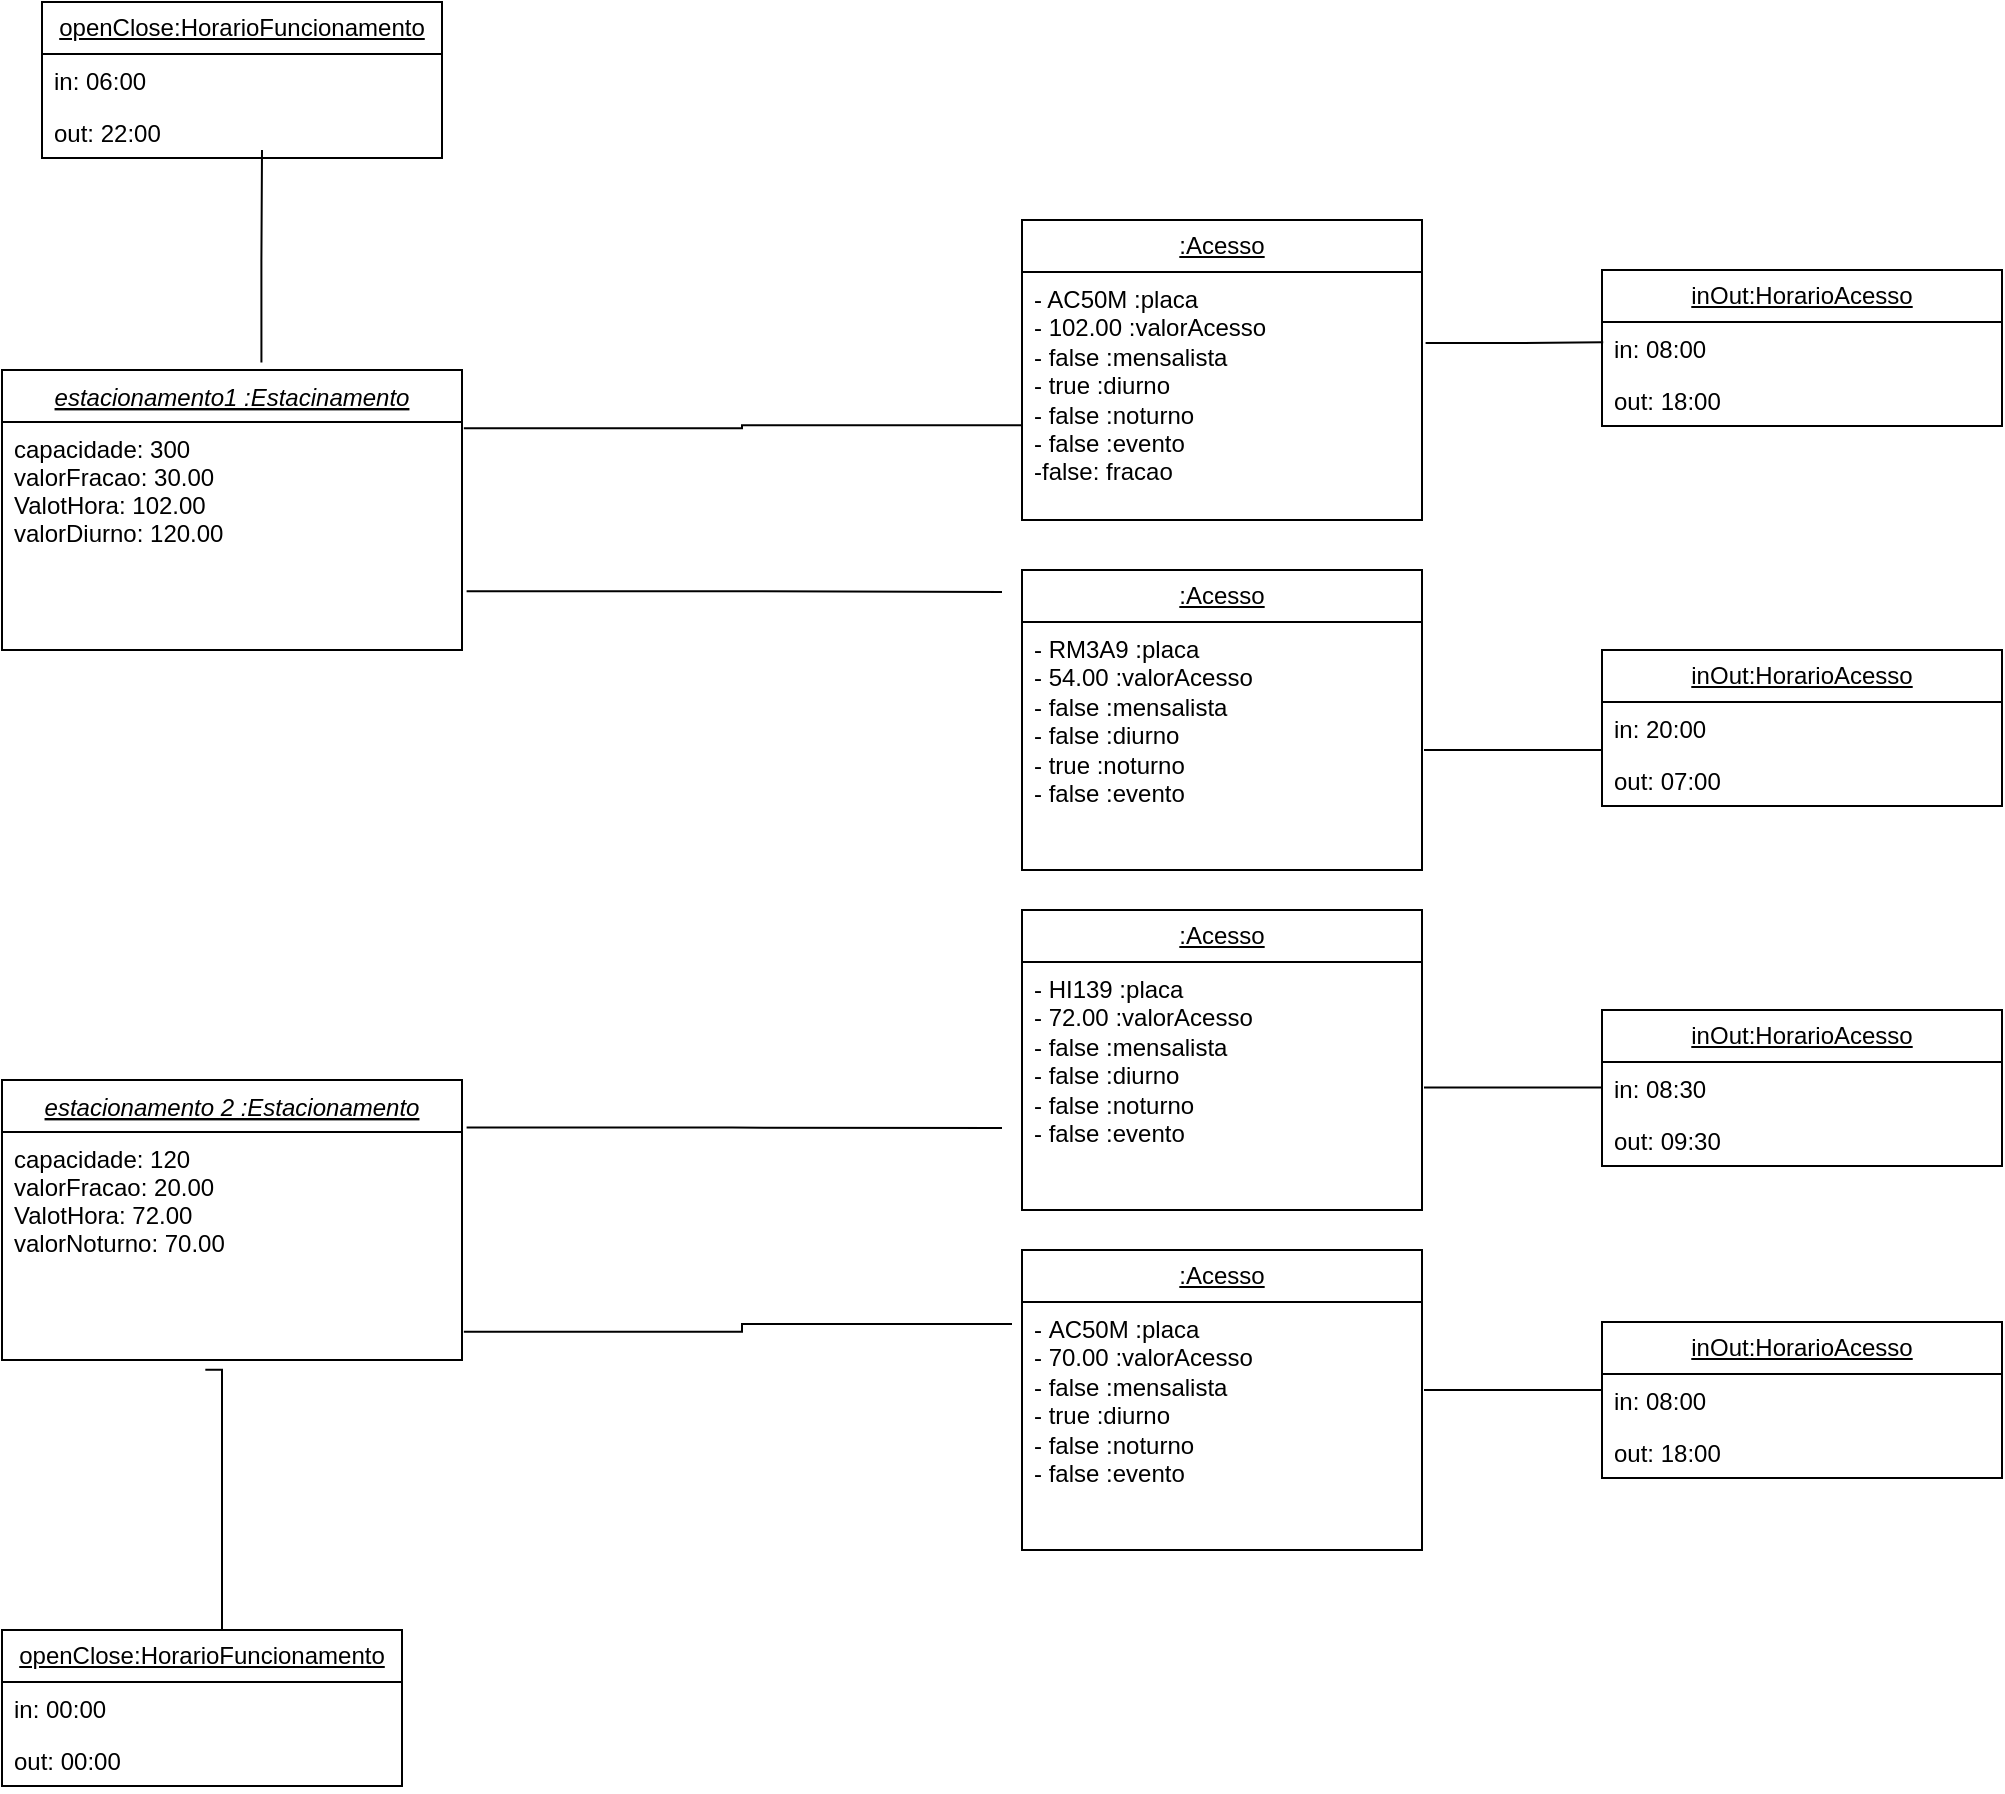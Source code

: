 <mxfile version="21.3.2" type="google">
  <diagram id="He-pfbhHF_52gu7V2dkw" name="Página-1">
    <mxGraphModel dx="1843" dy="1916" grid="1" gridSize="10" guides="1" tooltips="1" connect="1" arrows="1" fold="1" page="1" pageScale="1" pageWidth="827" pageHeight="1169" math="0" shadow="0">
      <root>
        <mxCell id="WIyWlLk6GJQsqaUBKTNV-0" />
        <mxCell id="WIyWlLk6GJQsqaUBKTNV-1" parent="WIyWlLk6GJQsqaUBKTNV-0" />
        <mxCell id="zkfFHV4jXpPFQw0GAbJ--0" value="estacionamento1 :Estacinamento" style="swimlane;fontStyle=6;align=center;verticalAlign=top;childLayout=stackLayout;horizontal=1;startSize=26;horizontalStack=0;resizeParent=1;resizeLast=0;collapsible=1;marginBottom=0;rounded=0;shadow=0;strokeWidth=1;" parent="WIyWlLk6GJQsqaUBKTNV-1" vertex="1">
          <mxGeometry x="80" y="90" width="230" height="140" as="geometry">
            <mxRectangle x="230" y="140" width="160" height="26" as="alternateBounds" />
          </mxGeometry>
        </mxCell>
        <mxCell id="zkfFHV4jXpPFQw0GAbJ--1" value="capacidade: 300&#xa;valorFracao: 30.00&#xa;ValotHora: 102.00&#xa;valorDiurno: 120.00&#xa;" style="text;align=left;verticalAlign=top;spacingLeft=4;spacingRight=4;overflow=hidden;rotatable=0;points=[[0,0.5],[1,0.5]];portConstraint=eastwest;" parent="zkfFHV4jXpPFQw0GAbJ--0" vertex="1">
          <mxGeometry y="26" width="230" height="114" as="geometry" />
        </mxCell>
        <mxCell id="Rg48Sche9cE2XQFXGQyf-0" value="estacionamento 2 :Estacionamento" style="swimlane;fontStyle=6;align=center;verticalAlign=top;childLayout=stackLayout;horizontal=1;startSize=26;horizontalStack=0;resizeParent=1;resizeLast=0;collapsible=1;marginBottom=0;rounded=0;shadow=0;strokeWidth=1;" parent="WIyWlLk6GJQsqaUBKTNV-1" vertex="1">
          <mxGeometry x="80" y="445" width="230" height="140" as="geometry">
            <mxRectangle x="230" y="140" width="160" height="26" as="alternateBounds" />
          </mxGeometry>
        </mxCell>
        <mxCell id="Rg48Sche9cE2XQFXGQyf-1" value="capacidade: 120&#xa;valorFracao: 20.00&#xa;ValotHora: 72.00&#xa;valorNoturno: 70.00&#xa;" style="text;align=left;verticalAlign=top;spacingLeft=4;spacingRight=4;overflow=hidden;rotatable=0;points=[[0,0.5],[1,0.5]];portConstraint=eastwest;" parent="Rg48Sche9cE2XQFXGQyf-0" vertex="1">
          <mxGeometry y="26" width="230" height="114" as="geometry" />
        </mxCell>
        <mxCell id="Rg48Sche9cE2XQFXGQyf-10" value="&lt;u&gt;:Acesso&lt;/u&gt;" style="swimlane;fontStyle=0;childLayout=stackLayout;horizontal=1;startSize=26;fillColor=none;horizontalStack=0;resizeParent=1;resizeParentMax=0;resizeLast=0;collapsible=1;marginBottom=0;whiteSpace=wrap;html=1;" parent="WIyWlLk6GJQsqaUBKTNV-1" vertex="1">
          <mxGeometry x="590" y="15" width="200" height="150" as="geometry" />
        </mxCell>
        <mxCell id="Rg48Sche9cE2XQFXGQyf-11" value="- AC50M&amp;nbsp;:placa&lt;br&gt;- 102.00 :valorAcesso&lt;br&gt;- false :mensalista&lt;br&gt;- true :diurno&lt;br&gt;- false :noturno&lt;br&gt;- false :evento&lt;br&gt;-false: fracao" style="text;strokeColor=none;fillColor=none;align=left;verticalAlign=top;spacingLeft=4;spacingRight=4;overflow=hidden;rotatable=0;points=[[0,0.5],[1,0.5]];portConstraint=eastwest;whiteSpace=wrap;html=1;" parent="Rg48Sche9cE2XQFXGQyf-10" vertex="1">
          <mxGeometry y="26" width="200" height="124" as="geometry" />
        </mxCell>
        <mxCell id="Rg48Sche9cE2XQFXGQyf-20" value="&lt;u&gt;:Acesso&lt;/u&gt;" style="swimlane;fontStyle=0;childLayout=stackLayout;horizontal=1;startSize=26;fillColor=none;horizontalStack=0;resizeParent=1;resizeParentMax=0;resizeLast=0;collapsible=1;marginBottom=0;whiteSpace=wrap;html=1;" parent="WIyWlLk6GJQsqaUBKTNV-1" vertex="1">
          <mxGeometry x="590" y="190" width="200" height="150" as="geometry" />
        </mxCell>
        <mxCell id="Rg48Sche9cE2XQFXGQyf-21" value="-&amp;nbsp;RM3A9&amp;nbsp;:placa&lt;br&gt;- 54.00 :valorAcesso&lt;br&gt;- false :mensalista&lt;br&gt;- false :diurno&lt;br&gt;- true :noturno&lt;br&gt;- false :evento" style="text;strokeColor=none;fillColor=none;align=left;verticalAlign=top;spacingLeft=4;spacingRight=4;overflow=hidden;rotatable=0;points=[[0,0.5],[1,0.5]];portConstraint=eastwest;whiteSpace=wrap;html=1;" parent="Rg48Sche9cE2XQFXGQyf-20" vertex="1">
          <mxGeometry y="26" width="200" height="124" as="geometry" />
        </mxCell>
        <mxCell id="Rg48Sche9cE2XQFXGQyf-22" value="&lt;u&gt;:Acesso&lt;/u&gt;" style="swimlane;fontStyle=0;childLayout=stackLayout;horizontal=1;startSize=26;fillColor=none;horizontalStack=0;resizeParent=1;resizeParentMax=0;resizeLast=0;collapsible=1;marginBottom=0;whiteSpace=wrap;html=1;" parent="WIyWlLk6GJQsqaUBKTNV-1" vertex="1">
          <mxGeometry x="590" y="360" width="200" height="150" as="geometry" />
        </mxCell>
        <mxCell id="Rg48Sche9cE2XQFXGQyf-23" value="-&amp;nbsp;HI139&amp;nbsp;:placa&lt;br&gt;- 72.00 :valorAcesso&lt;br&gt;- false :mensalista&lt;br&gt;- false :diurno&lt;br&gt;- false :noturno&lt;br&gt;- false :evento" style="text;strokeColor=none;fillColor=none;align=left;verticalAlign=top;spacingLeft=4;spacingRight=4;overflow=hidden;rotatable=0;points=[[0,0.5],[1,0.5]];portConstraint=eastwest;whiteSpace=wrap;html=1;" parent="Rg48Sche9cE2XQFXGQyf-22" vertex="1">
          <mxGeometry y="26" width="200" height="124" as="geometry" />
        </mxCell>
        <mxCell id="Rg48Sche9cE2XQFXGQyf-24" value="&lt;u&gt;:Acesso&lt;/u&gt;" style="swimlane;fontStyle=0;childLayout=stackLayout;horizontal=1;startSize=26;fillColor=none;horizontalStack=0;resizeParent=1;resizeParentMax=0;resizeLast=0;collapsible=1;marginBottom=0;whiteSpace=wrap;html=1;" parent="WIyWlLk6GJQsqaUBKTNV-1" vertex="1">
          <mxGeometry x="590" y="530" width="200" height="150" as="geometry" />
        </mxCell>
        <mxCell id="Rg48Sche9cE2XQFXGQyf-25" value="-&amp;nbsp;AC50M :placa&lt;br&gt;- 70.00 :valorAcesso&lt;br&gt;- false :mensalista&lt;br&gt;- true :diurno&lt;br&gt;- false :noturno&lt;br&gt;- false :evento" style="text;strokeColor=none;fillColor=none;align=left;verticalAlign=top;spacingLeft=4;spacingRight=4;overflow=hidden;rotatable=0;points=[[0,0.5],[1,0.5]];portConstraint=eastwest;whiteSpace=wrap;html=1;" parent="Rg48Sche9cE2XQFXGQyf-24" vertex="1">
          <mxGeometry y="26" width="200" height="124" as="geometry" />
        </mxCell>
        <mxCell id="Rqd5GMoUPTNNjES2_OAK-5" value="&lt;u&gt;openClose:HorarioFuncionamento&lt;/u&gt;" style="swimlane;fontStyle=0;childLayout=stackLayout;horizontal=1;startSize=26;fillColor=none;horizontalStack=0;resizeParent=1;resizeParentMax=0;resizeLast=0;collapsible=1;marginBottom=0;whiteSpace=wrap;html=1;" vertex="1" parent="WIyWlLk6GJQsqaUBKTNV-1">
          <mxGeometry x="80" y="720" width="200" height="78" as="geometry" />
        </mxCell>
        <mxCell id="Rqd5GMoUPTNNjES2_OAK-6" value="in: 00:00" style="text;strokeColor=none;fillColor=none;align=left;verticalAlign=top;spacingLeft=4;spacingRight=4;overflow=hidden;rotatable=0;points=[[0,0.5],[1,0.5]];portConstraint=eastwest;whiteSpace=wrap;html=1;" vertex="1" parent="Rqd5GMoUPTNNjES2_OAK-5">
          <mxGeometry y="26" width="200" height="26" as="geometry" />
        </mxCell>
        <mxCell id="Rqd5GMoUPTNNjES2_OAK-7" value="out: 00:00" style="text;strokeColor=none;fillColor=none;align=left;verticalAlign=top;spacingLeft=4;spacingRight=4;overflow=hidden;rotatable=0;points=[[0,0.5],[1,0.5]];portConstraint=eastwest;whiteSpace=wrap;html=1;" vertex="1" parent="Rqd5GMoUPTNNjES2_OAK-5">
          <mxGeometry y="52" width="200" height="26" as="geometry" />
        </mxCell>
        <mxCell id="Rqd5GMoUPTNNjES2_OAK-10" value="" style="endArrow=none;html=1;edgeStyle=orthogonalEdgeStyle;rounded=0;exitX=0.564;exitY=-0.027;exitDx=0;exitDy=0;exitPerimeter=0;" edge="1" parent="WIyWlLk6GJQsqaUBKTNV-1" source="zkfFHV4jXpPFQw0GAbJ--0">
          <mxGeometry relative="1" as="geometry">
            <mxPoint x="300" y="120" as="sourcePoint" />
            <mxPoint x="210" y="-20" as="targetPoint" />
          </mxGeometry>
        </mxCell>
        <mxCell id="Rqd5GMoUPTNNjES2_OAK-17" value="&lt;u&gt;inOut:HorarioAcesso&lt;/u&gt;" style="swimlane;fontStyle=0;childLayout=stackLayout;horizontal=1;startSize=26;fillColor=none;horizontalStack=0;resizeParent=1;resizeParentMax=0;resizeLast=0;collapsible=1;marginBottom=0;whiteSpace=wrap;html=1;" vertex="1" parent="WIyWlLk6GJQsqaUBKTNV-1">
          <mxGeometry x="880" y="40" width="200" height="78" as="geometry" />
        </mxCell>
        <mxCell id="Rqd5GMoUPTNNjES2_OAK-18" value="in: 08:00" style="text;strokeColor=none;fillColor=none;align=left;verticalAlign=top;spacingLeft=4;spacingRight=4;overflow=hidden;rotatable=0;points=[[0,0.5],[1,0.5]];portConstraint=eastwest;whiteSpace=wrap;html=1;" vertex="1" parent="Rqd5GMoUPTNNjES2_OAK-17">
          <mxGeometry y="26" width="200" height="26" as="geometry" />
        </mxCell>
        <mxCell id="Rqd5GMoUPTNNjES2_OAK-19" value="out: 18:00" style="text;strokeColor=none;fillColor=none;align=left;verticalAlign=top;spacingLeft=4;spacingRight=4;overflow=hidden;rotatable=0;points=[[0,0.5],[1,0.5]];portConstraint=eastwest;whiteSpace=wrap;html=1;" vertex="1" parent="Rqd5GMoUPTNNjES2_OAK-17">
          <mxGeometry y="52" width="200" height="26" as="geometry" />
        </mxCell>
        <mxCell id="Rqd5GMoUPTNNjES2_OAK-23" value="&lt;u&gt;inOut:HorarioAcesso&lt;/u&gt;" style="swimlane;fontStyle=0;childLayout=stackLayout;horizontal=1;startSize=26;fillColor=none;horizontalStack=0;resizeParent=1;resizeParentMax=0;resizeLast=0;collapsible=1;marginBottom=0;whiteSpace=wrap;html=1;" vertex="1" parent="WIyWlLk6GJQsqaUBKTNV-1">
          <mxGeometry x="880" y="230" width="200" height="78" as="geometry" />
        </mxCell>
        <mxCell id="Rqd5GMoUPTNNjES2_OAK-24" value="in: 20:00" style="text;strokeColor=none;fillColor=none;align=left;verticalAlign=top;spacingLeft=4;spacingRight=4;overflow=hidden;rotatable=0;points=[[0,0.5],[1,0.5]];portConstraint=eastwest;whiteSpace=wrap;html=1;" vertex="1" parent="Rqd5GMoUPTNNjES2_OAK-23">
          <mxGeometry y="26" width="200" height="26" as="geometry" />
        </mxCell>
        <mxCell id="Rqd5GMoUPTNNjES2_OAK-25" value="out: 07:00" style="text;strokeColor=none;fillColor=none;align=left;verticalAlign=top;spacingLeft=4;spacingRight=4;overflow=hidden;rotatable=0;points=[[0,0.5],[1,0.5]];portConstraint=eastwest;whiteSpace=wrap;html=1;" vertex="1" parent="Rqd5GMoUPTNNjES2_OAK-23">
          <mxGeometry y="52" width="200" height="26" as="geometry" />
        </mxCell>
        <mxCell id="Rqd5GMoUPTNNjES2_OAK-26" value="&lt;u&gt;inOut:HorarioAcesso&lt;/u&gt;" style="swimlane;fontStyle=0;childLayout=stackLayout;horizontal=1;startSize=26;fillColor=none;horizontalStack=0;resizeParent=1;resizeParentMax=0;resizeLast=0;collapsible=1;marginBottom=0;whiteSpace=wrap;html=1;" vertex="1" parent="WIyWlLk6GJQsqaUBKTNV-1">
          <mxGeometry x="880" y="410" width="200" height="78" as="geometry" />
        </mxCell>
        <mxCell id="Rqd5GMoUPTNNjES2_OAK-27" value="in: 08:30" style="text;strokeColor=none;fillColor=none;align=left;verticalAlign=top;spacingLeft=4;spacingRight=4;overflow=hidden;rotatable=0;points=[[0,0.5],[1,0.5]];portConstraint=eastwest;whiteSpace=wrap;html=1;" vertex="1" parent="Rqd5GMoUPTNNjES2_OAK-26">
          <mxGeometry y="26" width="200" height="26" as="geometry" />
        </mxCell>
        <mxCell id="Rqd5GMoUPTNNjES2_OAK-28" value="out: 09:30" style="text;strokeColor=none;fillColor=none;align=left;verticalAlign=top;spacingLeft=4;spacingRight=4;overflow=hidden;rotatable=0;points=[[0,0.5],[1,0.5]];portConstraint=eastwest;whiteSpace=wrap;html=1;" vertex="1" parent="Rqd5GMoUPTNNjES2_OAK-26">
          <mxGeometry y="52" width="200" height="26" as="geometry" />
        </mxCell>
        <mxCell id="Rqd5GMoUPTNNjES2_OAK-29" value="&lt;u&gt;inOut:HorarioAcesso&lt;/u&gt;" style="swimlane;fontStyle=0;childLayout=stackLayout;horizontal=1;startSize=26;fillColor=none;horizontalStack=0;resizeParent=1;resizeParentMax=0;resizeLast=0;collapsible=1;marginBottom=0;whiteSpace=wrap;html=1;" vertex="1" parent="WIyWlLk6GJQsqaUBKTNV-1">
          <mxGeometry x="880" y="566" width="200" height="78" as="geometry" />
        </mxCell>
        <mxCell id="Rqd5GMoUPTNNjES2_OAK-30" value="in: 08:00" style="text;strokeColor=none;fillColor=none;align=left;verticalAlign=top;spacingLeft=4;spacingRight=4;overflow=hidden;rotatable=0;points=[[0,0.5],[1,0.5]];portConstraint=eastwest;whiteSpace=wrap;html=1;" vertex="1" parent="Rqd5GMoUPTNNjES2_OAK-29">
          <mxGeometry y="26" width="200" height="26" as="geometry" />
        </mxCell>
        <mxCell id="Rqd5GMoUPTNNjES2_OAK-31" value="out: 18:00" style="text;strokeColor=none;fillColor=none;align=left;verticalAlign=top;spacingLeft=4;spacingRight=4;overflow=hidden;rotatable=0;points=[[0,0.5],[1,0.5]];portConstraint=eastwest;whiteSpace=wrap;html=1;" vertex="1" parent="Rqd5GMoUPTNNjES2_OAK-29">
          <mxGeometry y="52" width="200" height="26" as="geometry" />
        </mxCell>
        <mxCell id="Rqd5GMoUPTNNjES2_OAK-32" value="&lt;u&gt;openClose:HorarioFuncionamento&lt;/u&gt;" style="swimlane;fontStyle=0;childLayout=stackLayout;horizontal=1;startSize=26;fillColor=none;horizontalStack=0;resizeParent=1;resizeParentMax=0;resizeLast=0;collapsible=1;marginBottom=0;whiteSpace=wrap;html=1;" vertex="1" parent="WIyWlLk6GJQsqaUBKTNV-1">
          <mxGeometry x="100" y="-94" width="200" height="78" as="geometry" />
        </mxCell>
        <mxCell id="Rqd5GMoUPTNNjES2_OAK-33" value="in: 06:00" style="text;strokeColor=none;fillColor=none;align=left;verticalAlign=top;spacingLeft=4;spacingRight=4;overflow=hidden;rotatable=0;points=[[0,0.5],[1,0.5]];portConstraint=eastwest;whiteSpace=wrap;html=1;" vertex="1" parent="Rqd5GMoUPTNNjES2_OAK-32">
          <mxGeometry y="26" width="200" height="26" as="geometry" />
        </mxCell>
        <mxCell id="Rqd5GMoUPTNNjES2_OAK-34" value="out: 22:00" style="text;strokeColor=none;fillColor=none;align=left;verticalAlign=top;spacingLeft=4;spacingRight=4;overflow=hidden;rotatable=0;points=[[0,0.5],[1,0.5]];portConstraint=eastwest;whiteSpace=wrap;html=1;" vertex="1" parent="Rqd5GMoUPTNNjES2_OAK-32">
          <mxGeometry y="52" width="200" height="26" as="geometry" />
        </mxCell>
        <mxCell id="Rqd5GMoUPTNNjES2_OAK-35" value="" style="endArrow=none;html=1;edgeStyle=orthogonalEdgeStyle;rounded=0;exitX=1.009;exitY=0.286;exitDx=0;exitDy=0;exitPerimeter=0;entryX=0.003;entryY=0.39;entryDx=0;entryDy=0;entryPerimeter=0;" edge="1" parent="WIyWlLk6GJQsqaUBKTNV-1" source="Rg48Sche9cE2XQFXGQyf-11" target="Rqd5GMoUPTNNjES2_OAK-18">
          <mxGeometry relative="1" as="geometry">
            <mxPoint x="770" y="78.33" as="sourcePoint" />
            <mxPoint x="930" y="78.33" as="targetPoint" />
          </mxGeometry>
        </mxCell>
        <mxCell id="Rqd5GMoUPTNNjES2_OAK-41" value="" style="endArrow=none;html=1;edgeStyle=orthogonalEdgeStyle;rounded=0;exitX=1.009;exitY=0.286;exitDx=0;exitDy=0;exitPerimeter=0;entryX=0.003;entryY=0.39;entryDx=0;entryDy=0;entryPerimeter=0;" edge="1" parent="WIyWlLk6GJQsqaUBKTNV-1">
          <mxGeometry relative="1" as="geometry">
            <mxPoint x="791" y="280" as="sourcePoint" />
            <mxPoint x="880" y="280" as="targetPoint" />
          </mxGeometry>
        </mxCell>
        <mxCell id="Rqd5GMoUPTNNjES2_OAK-42" value="" style="endArrow=none;html=1;edgeStyle=orthogonalEdgeStyle;rounded=0;exitX=1.009;exitY=0.286;exitDx=0;exitDy=0;exitPerimeter=0;entryX=0.003;entryY=0.39;entryDx=0;entryDy=0;entryPerimeter=0;" edge="1" parent="WIyWlLk6GJQsqaUBKTNV-1">
          <mxGeometry relative="1" as="geometry">
            <mxPoint x="791" y="448.76" as="sourcePoint" />
            <mxPoint x="880" y="448.76" as="targetPoint" />
          </mxGeometry>
        </mxCell>
        <mxCell id="Rqd5GMoUPTNNjES2_OAK-43" value="" style="endArrow=none;html=1;edgeStyle=orthogonalEdgeStyle;rounded=0;exitX=1.009;exitY=0.286;exitDx=0;exitDy=0;exitPerimeter=0;entryX=0.003;entryY=0.39;entryDx=0;entryDy=0;entryPerimeter=0;" edge="1" parent="WIyWlLk6GJQsqaUBKTNV-1">
          <mxGeometry relative="1" as="geometry">
            <mxPoint x="791" y="600" as="sourcePoint" />
            <mxPoint x="880" y="600" as="targetPoint" />
          </mxGeometry>
        </mxCell>
        <mxCell id="Rqd5GMoUPTNNjES2_OAK-45" value="" style="endArrow=none;html=1;edgeStyle=orthogonalEdgeStyle;rounded=0;exitX=0.442;exitY=1.043;exitDx=0;exitDy=0;exitPerimeter=0;" edge="1" parent="WIyWlLk6GJQsqaUBKTNV-1" source="Rg48Sche9cE2XQFXGQyf-1">
          <mxGeometry relative="1" as="geometry">
            <mxPoint x="190" y="620" as="sourcePoint" />
            <mxPoint x="190" y="720" as="targetPoint" />
            <Array as="points">
              <mxPoint x="190" y="590" />
            </Array>
          </mxGeometry>
        </mxCell>
        <mxCell id="Rqd5GMoUPTNNjES2_OAK-50" value="" style="endArrow=none;html=1;edgeStyle=orthogonalEdgeStyle;rounded=0;exitX=1.004;exitY=0.027;exitDx=0;exitDy=0;exitPerimeter=0;entryX=-0.002;entryY=0.618;entryDx=0;entryDy=0;entryPerimeter=0;" edge="1" parent="WIyWlLk6GJQsqaUBKTNV-1" source="zkfFHV4jXpPFQw0GAbJ--1" target="Rg48Sche9cE2XQFXGQyf-11">
          <mxGeometry relative="1" as="geometry">
            <mxPoint x="340" y="118" as="sourcePoint" />
            <mxPoint x="500" y="118" as="targetPoint" />
          </mxGeometry>
        </mxCell>
        <mxCell id="Rqd5GMoUPTNNjES2_OAK-56" value="" style="endArrow=none;html=1;edgeStyle=orthogonalEdgeStyle;rounded=0;exitX=1.01;exitY=0.742;exitDx=0;exitDy=0;exitPerimeter=0;" edge="1" parent="WIyWlLk6GJQsqaUBKTNV-1" source="zkfFHV4jXpPFQw0GAbJ--1">
          <mxGeometry relative="1" as="geometry">
            <mxPoint x="530" y="240" as="sourcePoint" />
            <mxPoint x="580" y="201" as="targetPoint" />
          </mxGeometry>
        </mxCell>
        <mxCell id="Rqd5GMoUPTNNjES2_OAK-59" value="" style="endArrow=none;html=1;edgeStyle=orthogonalEdgeStyle;rounded=0;exitX=1.01;exitY=0.17;exitDx=0;exitDy=0;exitPerimeter=0;" edge="1" parent="WIyWlLk6GJQsqaUBKTNV-1" source="Rg48Sche9cE2XQFXGQyf-0">
          <mxGeometry relative="1" as="geometry">
            <mxPoint x="530" y="500" as="sourcePoint" />
            <mxPoint x="580" y="469" as="targetPoint" />
          </mxGeometry>
        </mxCell>
        <mxCell id="Rqd5GMoUPTNNjES2_OAK-65" value="" style="endArrow=none;html=1;edgeStyle=orthogonalEdgeStyle;rounded=0;exitX=1.004;exitY=0.876;exitDx=0;exitDy=0;exitPerimeter=0;entryX=-0.025;entryY=0.089;entryDx=0;entryDy=0;entryPerimeter=0;" edge="1" parent="WIyWlLk6GJQsqaUBKTNV-1" source="Rg48Sche9cE2XQFXGQyf-1" target="Rg48Sche9cE2XQFXGQyf-25">
          <mxGeometry relative="1" as="geometry">
            <mxPoint x="530" y="500" as="sourcePoint" />
            <mxPoint x="690" y="500" as="targetPoint" />
          </mxGeometry>
        </mxCell>
      </root>
    </mxGraphModel>
  </diagram>
</mxfile>
